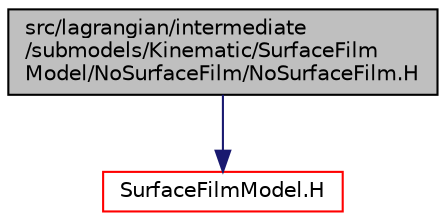 digraph "src/lagrangian/intermediate/submodels/Kinematic/SurfaceFilmModel/NoSurfaceFilm/NoSurfaceFilm.H"
{
  bgcolor="transparent";
  edge [fontname="Helvetica",fontsize="10",labelfontname="Helvetica",labelfontsize="10"];
  node [fontname="Helvetica",fontsize="10",shape=record];
  Node1 [label="src/lagrangian/intermediate\l/submodels/Kinematic/SurfaceFilm\lModel/NoSurfaceFilm/NoSurfaceFilm.H",height=0.2,width=0.4,color="black", fillcolor="grey75", style="filled", fontcolor="black"];
  Node1 -> Node2 [color="midnightblue",fontsize="10",style="solid",fontname="Helvetica"];
  Node2 [label="SurfaceFilmModel.H",height=0.2,width=0.4,color="red",URL="$a06687.html"];
}
